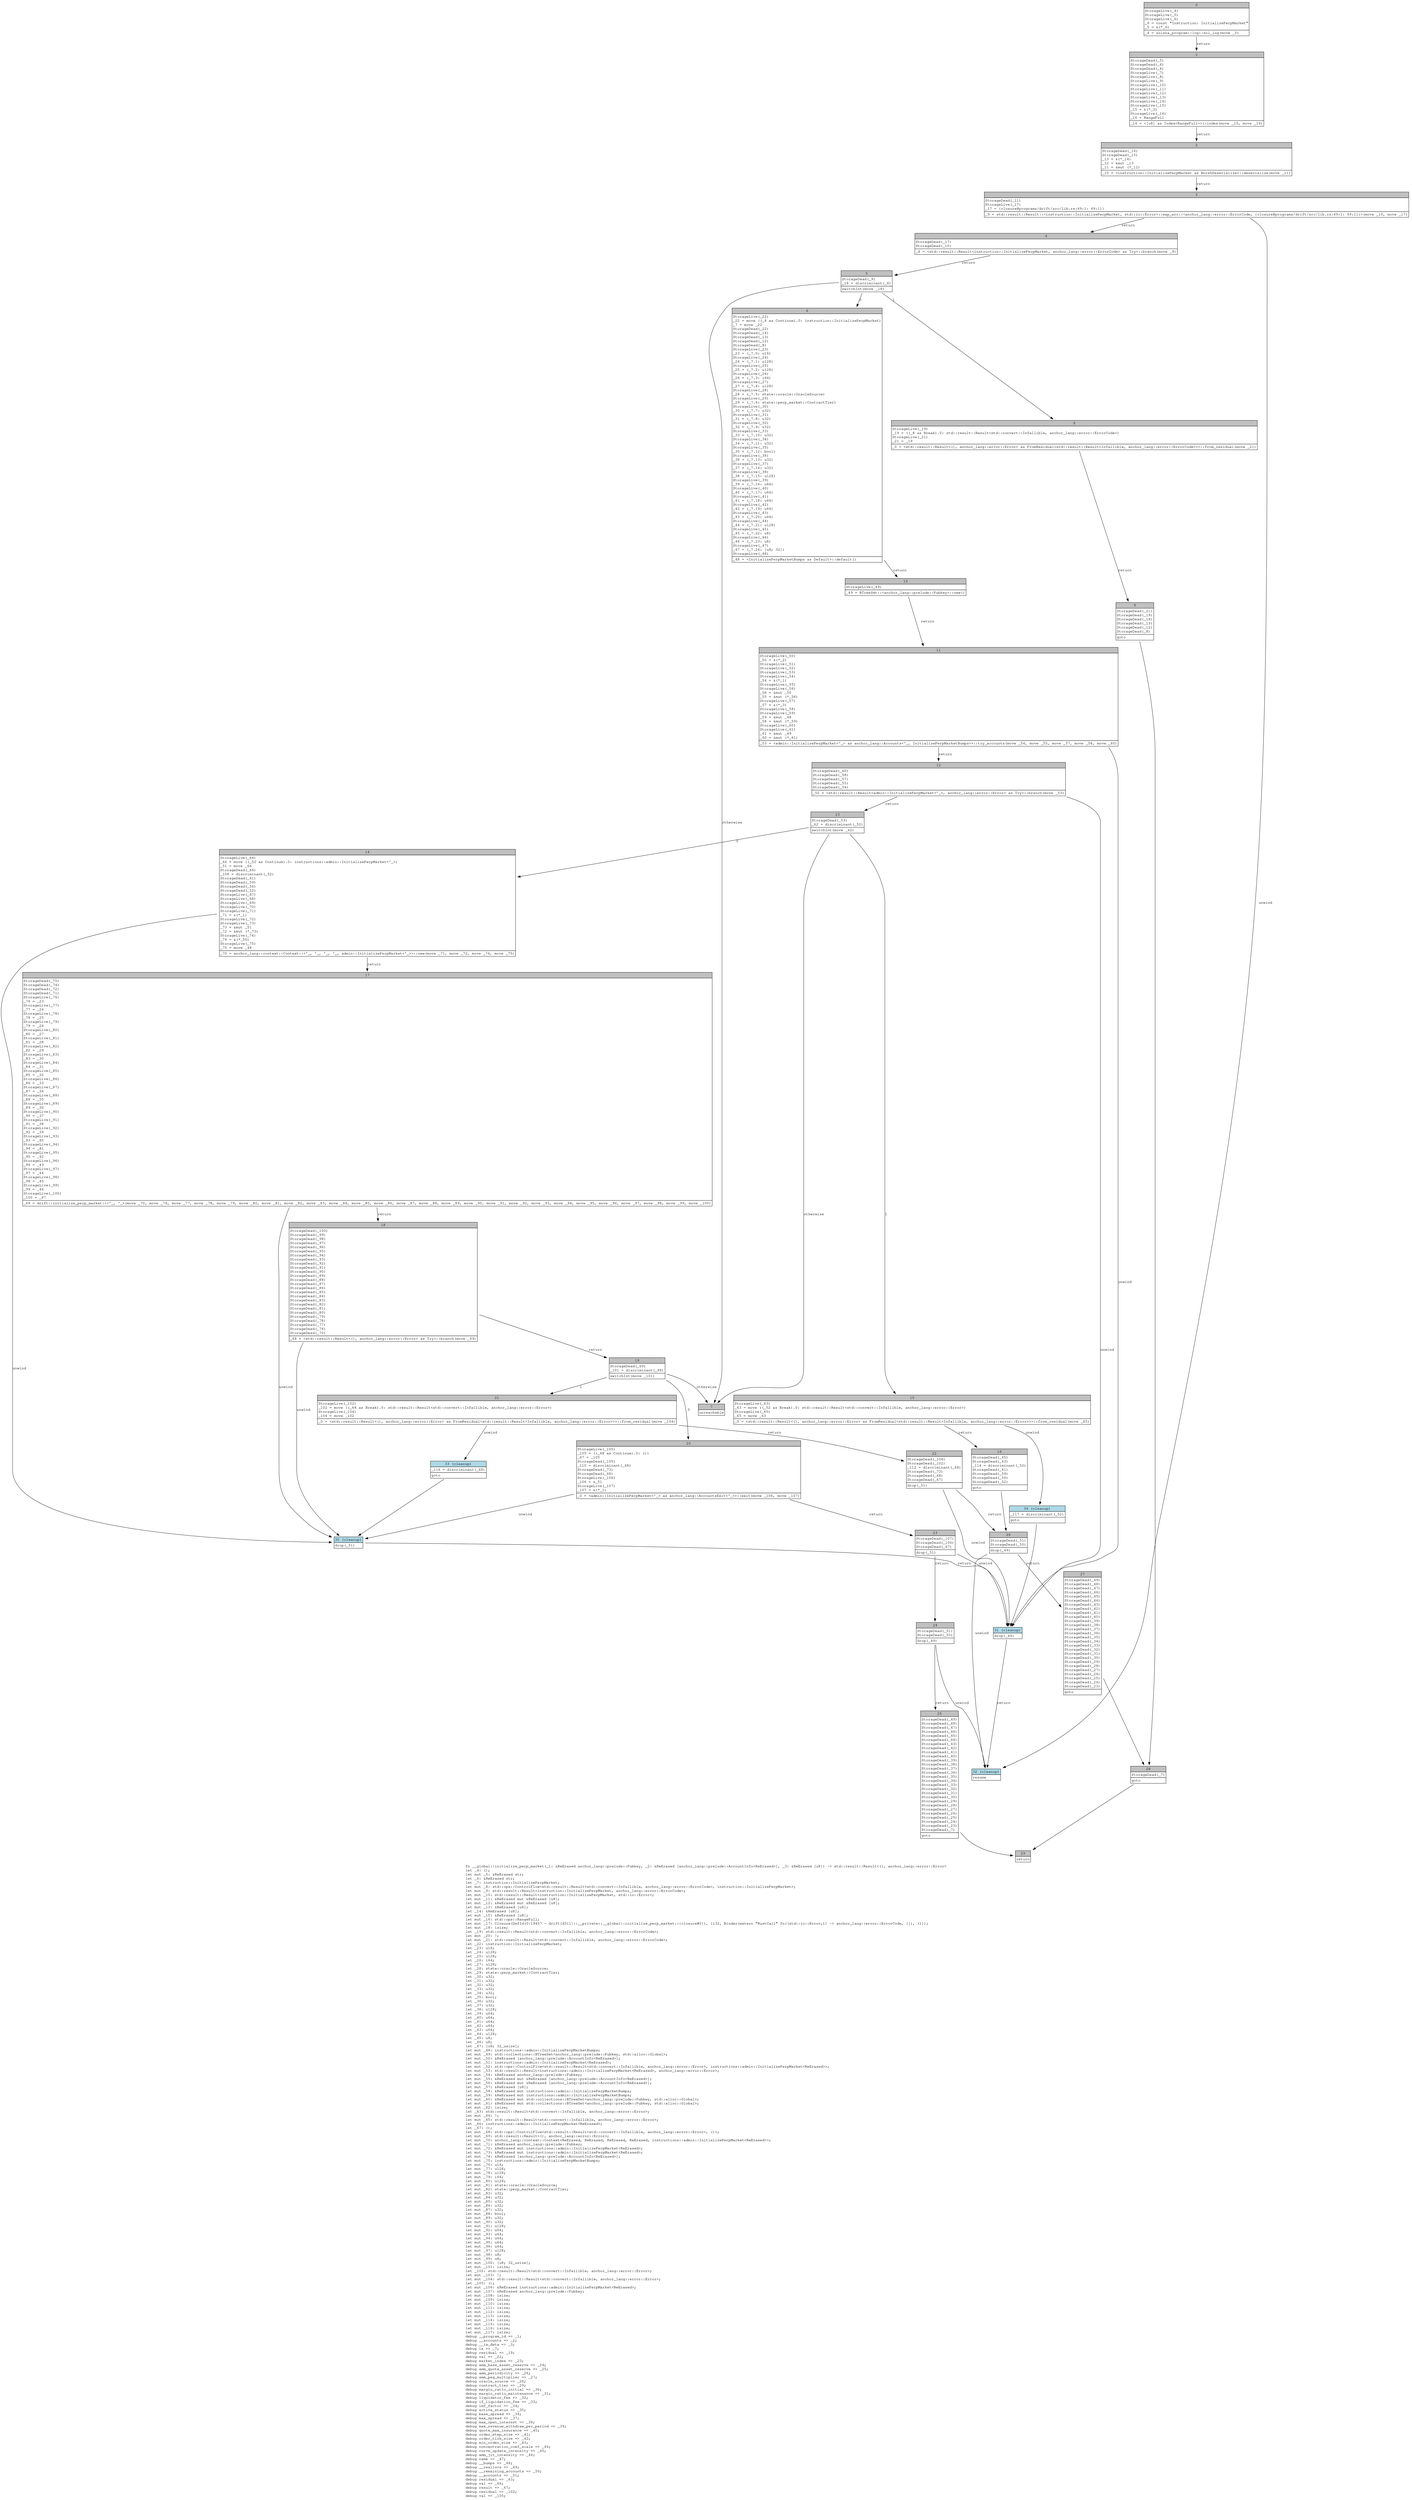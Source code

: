 digraph Mir_0_19455 {
    graph [fontname="Courier, monospace"];
    node [fontname="Courier, monospace"];
    edge [fontname="Courier, monospace"];
    label=<fn __global::initialize_perp_market(_1: &amp;ReErased anchor_lang::prelude::Pubkey, _2: &amp;ReErased [anchor_lang::prelude::AccountInfo&lt;ReErased&gt;], _3: &amp;ReErased [u8]) -&gt; std::result::Result&lt;(), anchor_lang::error::Error&gt;<br align="left"/>let _4: ();<br align="left"/>let mut _5: &amp;ReErased str;<br align="left"/>let _6: &amp;ReErased str;<br align="left"/>let _7: instruction::InitializePerpMarket;<br align="left"/>let mut _8: std::ops::ControlFlow&lt;std::result::Result&lt;std::convert::Infallible, anchor_lang::error::ErrorCode&gt;, instruction::InitializePerpMarket&gt;;<br align="left"/>let mut _9: std::result::Result&lt;instruction::InitializePerpMarket, anchor_lang::error::ErrorCode&gt;;<br align="left"/>let mut _10: std::result::Result&lt;instruction::InitializePerpMarket, std::io::Error&gt;;<br align="left"/>let mut _11: &amp;ReErased mut &amp;ReErased [u8];<br align="left"/>let mut _12: &amp;ReErased mut &amp;ReErased [u8];<br align="left"/>let mut _13: &amp;ReErased [u8];<br align="left"/>let _14: &amp;ReErased [u8];<br align="left"/>let mut _15: &amp;ReErased [u8];<br align="left"/>let mut _16: std::ops::RangeFull;<br align="left"/>let mut _17: Closure(DefId(0:19457 ~ drift[d311]::__private::__global::initialize_perp_market::{closure#0}), [i32, Binder(extern &quot;RustCall&quot; fn((std::io::Error,)) -&gt; anchor_lang::error::ErrorCode, []), ()]);<br align="left"/>let mut _18: isize;<br align="left"/>let _19: std::result::Result&lt;std::convert::Infallible, anchor_lang::error::ErrorCode&gt;;<br align="left"/>let mut _20: !;<br align="left"/>let mut _21: std::result::Result&lt;std::convert::Infallible, anchor_lang::error::ErrorCode&gt;;<br align="left"/>let _22: instruction::InitializePerpMarket;<br align="left"/>let _23: u16;<br align="left"/>let _24: u128;<br align="left"/>let _25: u128;<br align="left"/>let _26: i64;<br align="left"/>let _27: u128;<br align="left"/>let _28: state::oracle::OracleSource;<br align="left"/>let _29: state::perp_market::ContractTier;<br align="left"/>let _30: u32;<br align="left"/>let _31: u32;<br align="left"/>let _32: u32;<br align="left"/>let _33: u32;<br align="left"/>let _34: u32;<br align="left"/>let _35: bool;<br align="left"/>let _36: u32;<br align="left"/>let _37: u32;<br align="left"/>let _38: u128;<br align="left"/>let _39: u64;<br align="left"/>let _40: u64;<br align="left"/>let _41: u64;<br align="left"/>let _42: u64;<br align="left"/>let _43: u64;<br align="left"/>let _44: u128;<br align="left"/>let _45: u8;<br align="left"/>let _46: u8;<br align="left"/>let _47: [u8; 32_usize];<br align="left"/>let mut _48: instructions::admin::InitializePerpMarketBumps;<br align="left"/>let mut _49: std::collections::BTreeSet&lt;anchor_lang::prelude::Pubkey, std::alloc::Global&gt;;<br align="left"/>let mut _50: &amp;ReErased [anchor_lang::prelude::AccountInfo&lt;ReErased&gt;];<br align="left"/>let mut _51: instructions::admin::InitializePerpMarket&lt;ReErased&gt;;<br align="left"/>let mut _52: std::ops::ControlFlow&lt;std::result::Result&lt;std::convert::Infallible, anchor_lang::error::Error&gt;, instructions::admin::InitializePerpMarket&lt;ReErased&gt;&gt;;<br align="left"/>let mut _53: std::result::Result&lt;instructions::admin::InitializePerpMarket&lt;ReErased&gt;, anchor_lang::error::Error&gt;;<br align="left"/>let mut _54: &amp;ReErased anchor_lang::prelude::Pubkey;<br align="left"/>let mut _55: &amp;ReErased mut &amp;ReErased [anchor_lang::prelude::AccountInfo&lt;ReErased&gt;];<br align="left"/>let mut _56: &amp;ReErased mut &amp;ReErased [anchor_lang::prelude::AccountInfo&lt;ReErased&gt;];<br align="left"/>let mut _57: &amp;ReErased [u8];<br align="left"/>let mut _58: &amp;ReErased mut instructions::admin::InitializePerpMarketBumps;<br align="left"/>let mut _59: &amp;ReErased mut instructions::admin::InitializePerpMarketBumps;<br align="left"/>let mut _60: &amp;ReErased mut std::collections::BTreeSet&lt;anchor_lang::prelude::Pubkey, std::alloc::Global&gt;;<br align="left"/>let mut _61: &amp;ReErased mut std::collections::BTreeSet&lt;anchor_lang::prelude::Pubkey, std::alloc::Global&gt;;<br align="left"/>let mut _62: isize;<br align="left"/>let _63: std::result::Result&lt;std::convert::Infallible, anchor_lang::error::Error&gt;;<br align="left"/>let mut _64: !;<br align="left"/>let mut _65: std::result::Result&lt;std::convert::Infallible, anchor_lang::error::Error&gt;;<br align="left"/>let _66: instructions::admin::InitializePerpMarket&lt;ReErased&gt;;<br align="left"/>let _67: ();<br align="left"/>let mut _68: std::ops::ControlFlow&lt;std::result::Result&lt;std::convert::Infallible, anchor_lang::error::Error&gt;, ()&gt;;<br align="left"/>let mut _69: std::result::Result&lt;(), anchor_lang::error::Error&gt;;<br align="left"/>let mut _70: anchor_lang::context::Context&lt;ReErased, ReErased, ReErased, ReErased, instructions::admin::InitializePerpMarket&lt;ReErased&gt;&gt;;<br align="left"/>let mut _71: &amp;ReErased anchor_lang::prelude::Pubkey;<br align="left"/>let mut _72: &amp;ReErased mut instructions::admin::InitializePerpMarket&lt;ReErased&gt;;<br align="left"/>let mut _73: &amp;ReErased mut instructions::admin::InitializePerpMarket&lt;ReErased&gt;;<br align="left"/>let mut _74: &amp;ReErased [anchor_lang::prelude::AccountInfo&lt;ReErased&gt;];<br align="left"/>let mut _75: instructions::admin::InitializePerpMarketBumps;<br align="left"/>let mut _76: u16;<br align="left"/>let mut _77: u128;<br align="left"/>let mut _78: u128;<br align="left"/>let mut _79: i64;<br align="left"/>let mut _80: u128;<br align="left"/>let mut _81: state::oracle::OracleSource;<br align="left"/>let mut _82: state::perp_market::ContractTier;<br align="left"/>let mut _83: u32;<br align="left"/>let mut _84: u32;<br align="left"/>let mut _85: u32;<br align="left"/>let mut _86: u32;<br align="left"/>let mut _87: u32;<br align="left"/>let mut _88: bool;<br align="left"/>let mut _89: u32;<br align="left"/>let mut _90: u32;<br align="left"/>let mut _91: u128;<br align="left"/>let mut _92: u64;<br align="left"/>let mut _93: u64;<br align="left"/>let mut _94: u64;<br align="left"/>let mut _95: u64;<br align="left"/>let mut _96: u64;<br align="left"/>let mut _97: u128;<br align="left"/>let mut _98: u8;<br align="left"/>let mut _99: u8;<br align="left"/>let mut _100: [u8; 32_usize];<br align="left"/>let mut _101: isize;<br align="left"/>let _102: std::result::Result&lt;std::convert::Infallible, anchor_lang::error::Error&gt;;<br align="left"/>let mut _103: !;<br align="left"/>let mut _104: std::result::Result&lt;std::convert::Infallible, anchor_lang::error::Error&gt;;<br align="left"/>let _105: ();<br align="left"/>let mut _106: &amp;ReErased instructions::admin::InitializePerpMarket&lt;ReErased&gt;;<br align="left"/>let mut _107: &amp;ReErased anchor_lang::prelude::Pubkey;<br align="left"/>let mut _108: isize;<br align="left"/>let mut _109: isize;<br align="left"/>let mut _110: isize;<br align="left"/>let mut _111: isize;<br align="left"/>let mut _112: isize;<br align="left"/>let mut _113: isize;<br align="left"/>let mut _114: isize;<br align="left"/>let mut _115: isize;<br align="left"/>let mut _116: isize;<br align="left"/>let mut _117: isize;<br align="left"/>debug __program_id =&gt; _1;<br align="left"/>debug __accounts =&gt; _2;<br align="left"/>debug __ix_data =&gt; _3;<br align="left"/>debug ix =&gt; _7;<br align="left"/>debug residual =&gt; _19;<br align="left"/>debug val =&gt; _22;<br align="left"/>debug market_index =&gt; _23;<br align="left"/>debug amm_base_asset_reserve =&gt; _24;<br align="left"/>debug amm_quote_asset_reserve =&gt; _25;<br align="left"/>debug amm_periodicity =&gt; _26;<br align="left"/>debug amm_peg_multiplier =&gt; _27;<br align="left"/>debug oracle_source =&gt; _28;<br align="left"/>debug contract_tier =&gt; _29;<br align="left"/>debug margin_ratio_initial =&gt; _30;<br align="left"/>debug margin_ratio_maintenance =&gt; _31;<br align="left"/>debug liquidator_fee =&gt; _32;<br align="left"/>debug if_liquidation_fee =&gt; _33;<br align="left"/>debug imf_factor =&gt; _34;<br align="left"/>debug active_status =&gt; _35;<br align="left"/>debug base_spread =&gt; _36;<br align="left"/>debug max_spread =&gt; _37;<br align="left"/>debug max_open_interest =&gt; _38;<br align="left"/>debug max_revenue_withdraw_per_period =&gt; _39;<br align="left"/>debug quote_max_insurance =&gt; _40;<br align="left"/>debug order_step_size =&gt; _41;<br align="left"/>debug order_tick_size =&gt; _42;<br align="left"/>debug min_order_size =&gt; _43;<br align="left"/>debug concentration_coef_scale =&gt; _44;<br align="left"/>debug curve_update_intensity =&gt; _45;<br align="left"/>debug amm_jit_intensity =&gt; _46;<br align="left"/>debug name =&gt; _47;<br align="left"/>debug __bumps =&gt; _48;<br align="left"/>debug __reallocs =&gt; _49;<br align="left"/>debug __remaining_accounts =&gt; _50;<br align="left"/>debug __accounts =&gt; _51;<br align="left"/>debug residual =&gt; _63;<br align="left"/>debug val =&gt; _66;<br align="left"/>debug result =&gt; _67;<br align="left"/>debug residual =&gt; _102;<br align="left"/>debug val =&gt; _105;<br align="left"/>>;
    bb0__0_19455 [shape="none", label=<<table border="0" cellborder="1" cellspacing="0"><tr><td bgcolor="gray" align="center" colspan="1">0</td></tr><tr><td align="left" balign="left">StorageLive(_4)<br/>StorageLive(_5)<br/>StorageLive(_6)<br/>_6 = const &quot;Instruction: InitializePerpMarket&quot;<br/>_5 = &amp;(*_6)<br/></td></tr><tr><td align="left">_4 = solana_program::log::sol_log(move _5)</td></tr></table>>];
    bb1__0_19455 [shape="none", label=<<table border="0" cellborder="1" cellspacing="0"><tr><td bgcolor="gray" align="center" colspan="1">1</td></tr><tr><td align="left" balign="left">StorageDead(_5)<br/>StorageDead(_6)<br/>StorageDead(_4)<br/>StorageLive(_7)<br/>StorageLive(_8)<br/>StorageLive(_9)<br/>StorageLive(_10)<br/>StorageLive(_11)<br/>StorageLive(_12)<br/>StorageLive(_13)<br/>StorageLive(_14)<br/>StorageLive(_15)<br/>_15 = &amp;(*_3)<br/>StorageLive(_16)<br/>_16 = RangeFull<br/></td></tr><tr><td align="left">_14 = &lt;[u8] as Index&lt;RangeFull&gt;&gt;::index(move _15, move _16)</td></tr></table>>];
    bb2__0_19455 [shape="none", label=<<table border="0" cellborder="1" cellspacing="0"><tr><td bgcolor="gray" align="center" colspan="1">2</td></tr><tr><td align="left" balign="left">StorageDead(_16)<br/>StorageDead(_15)<br/>_13 = &amp;(*_14)<br/>_12 = &amp;mut _13<br/>_11 = &amp;mut (*_12)<br/></td></tr><tr><td align="left">_10 = &lt;instruction::InitializePerpMarket as BorshDeserialize&gt;::deserialize(move _11)</td></tr></table>>];
    bb3__0_19455 [shape="none", label=<<table border="0" cellborder="1" cellspacing="0"><tr><td bgcolor="gray" align="center" colspan="1">3</td></tr><tr><td align="left" balign="left">StorageDead(_11)<br/>StorageLive(_17)<br/>_17 = {closure@programs/drift/src/lib.rs:69:1: 69:11}<br/></td></tr><tr><td align="left">_9 = std::result::Result::&lt;instruction::InitializePerpMarket, std::io::Error&gt;::map_err::&lt;anchor_lang::error::ErrorCode, {closure@programs/drift/src/lib.rs:69:1: 69:11}&gt;(move _10, move _17)</td></tr></table>>];
    bb4__0_19455 [shape="none", label=<<table border="0" cellborder="1" cellspacing="0"><tr><td bgcolor="gray" align="center" colspan="1">4</td></tr><tr><td align="left" balign="left">StorageDead(_17)<br/>StorageDead(_10)<br/></td></tr><tr><td align="left">_8 = &lt;std::result::Result&lt;instruction::InitializePerpMarket, anchor_lang::error::ErrorCode&gt; as Try&gt;::branch(move _9)</td></tr></table>>];
    bb5__0_19455 [shape="none", label=<<table border="0" cellborder="1" cellspacing="0"><tr><td bgcolor="gray" align="center" colspan="1">5</td></tr><tr><td align="left" balign="left">StorageDead(_9)<br/>_18 = discriminant(_8)<br/></td></tr><tr><td align="left">switchInt(move _18)</td></tr></table>>];
    bb6__0_19455 [shape="none", label=<<table border="0" cellborder="1" cellspacing="0"><tr><td bgcolor="gray" align="center" colspan="1">6</td></tr><tr><td align="left" balign="left">StorageLive(_22)<br/>_22 = move ((_8 as Continue).0: instruction::InitializePerpMarket)<br/>_7 = move _22<br/>StorageDead(_22)<br/>StorageDead(_14)<br/>StorageDead(_13)<br/>StorageDead(_12)<br/>StorageDead(_8)<br/>StorageLive(_23)<br/>_23 = (_7.0: u16)<br/>StorageLive(_24)<br/>_24 = (_7.1: u128)<br/>StorageLive(_25)<br/>_25 = (_7.2: u128)<br/>StorageLive(_26)<br/>_26 = (_7.3: i64)<br/>StorageLive(_27)<br/>_27 = (_7.4: u128)<br/>StorageLive(_28)<br/>_28 = (_7.5: state::oracle::OracleSource)<br/>StorageLive(_29)<br/>_29 = (_7.6: state::perp_market::ContractTier)<br/>StorageLive(_30)<br/>_30 = (_7.7: u32)<br/>StorageLive(_31)<br/>_31 = (_7.8: u32)<br/>StorageLive(_32)<br/>_32 = (_7.9: u32)<br/>StorageLive(_33)<br/>_33 = (_7.10: u32)<br/>StorageLive(_34)<br/>_34 = (_7.11: u32)<br/>StorageLive(_35)<br/>_35 = (_7.12: bool)<br/>StorageLive(_36)<br/>_36 = (_7.13: u32)<br/>StorageLive(_37)<br/>_37 = (_7.14: u32)<br/>StorageLive(_38)<br/>_38 = (_7.15: u128)<br/>StorageLive(_39)<br/>_39 = (_7.16: u64)<br/>StorageLive(_40)<br/>_40 = (_7.17: u64)<br/>StorageLive(_41)<br/>_41 = (_7.18: u64)<br/>StorageLive(_42)<br/>_42 = (_7.19: u64)<br/>StorageLive(_43)<br/>_43 = (_7.20: u64)<br/>StorageLive(_44)<br/>_44 = (_7.21: u128)<br/>StorageLive(_45)<br/>_45 = (_7.22: u8)<br/>StorageLive(_46)<br/>_46 = (_7.23: u8)<br/>StorageLive(_47)<br/>_47 = (_7.24: [u8; 32])<br/>StorageLive(_48)<br/></td></tr><tr><td align="left">_48 = &lt;InitializePerpMarketBumps as Default&gt;::default()</td></tr></table>>];
    bb7__0_19455 [shape="none", label=<<table border="0" cellborder="1" cellspacing="0"><tr><td bgcolor="gray" align="center" colspan="1">7</td></tr><tr><td align="left">unreachable</td></tr></table>>];
    bb8__0_19455 [shape="none", label=<<table border="0" cellborder="1" cellspacing="0"><tr><td bgcolor="gray" align="center" colspan="1">8</td></tr><tr><td align="left" balign="left">StorageLive(_19)<br/>_19 = ((_8 as Break).0: std::result::Result&lt;std::convert::Infallible, anchor_lang::error::ErrorCode&gt;)<br/>StorageLive(_21)<br/>_21 = _19<br/></td></tr><tr><td align="left">_0 = &lt;std::result::Result&lt;(), anchor_lang::error::Error&gt; as FromResidual&lt;std::result::Result&lt;Infallible, anchor_lang::error::ErrorCode&gt;&gt;&gt;::from_residual(move _21)</td></tr></table>>];
    bb9__0_19455 [shape="none", label=<<table border="0" cellborder="1" cellspacing="0"><tr><td bgcolor="gray" align="center" colspan="1">9</td></tr><tr><td align="left" balign="left">StorageDead(_21)<br/>StorageDead(_19)<br/>StorageDead(_14)<br/>StorageDead(_13)<br/>StorageDead(_12)<br/>StorageDead(_8)<br/></td></tr><tr><td align="left">goto</td></tr></table>>];
    bb10__0_19455 [shape="none", label=<<table border="0" cellborder="1" cellspacing="0"><tr><td bgcolor="gray" align="center" colspan="1">10</td></tr><tr><td align="left" balign="left">StorageLive(_49)<br/></td></tr><tr><td align="left">_49 = BTreeSet::&lt;anchor_lang::prelude::Pubkey&gt;::new()</td></tr></table>>];
    bb11__0_19455 [shape="none", label=<<table border="0" cellborder="1" cellspacing="0"><tr><td bgcolor="gray" align="center" colspan="1">11</td></tr><tr><td align="left" balign="left">StorageLive(_50)<br/>_50 = &amp;(*_2)<br/>StorageLive(_51)<br/>StorageLive(_52)<br/>StorageLive(_53)<br/>StorageLive(_54)<br/>_54 = &amp;(*_1)<br/>StorageLive(_55)<br/>StorageLive(_56)<br/>_56 = &amp;mut _50<br/>_55 = &amp;mut (*_56)<br/>StorageLive(_57)<br/>_57 = &amp;(*_3)<br/>StorageLive(_58)<br/>StorageLive(_59)<br/>_59 = &amp;mut _48<br/>_58 = &amp;mut (*_59)<br/>StorageLive(_60)<br/>StorageLive(_61)<br/>_61 = &amp;mut _49<br/>_60 = &amp;mut (*_61)<br/></td></tr><tr><td align="left">_53 = &lt;admin::InitializePerpMarket&lt;'_&gt; as anchor_lang::Accounts&lt;'_, InitializePerpMarketBumps&gt;&gt;::try_accounts(move _54, move _55, move _57, move _58, move _60)</td></tr></table>>];
    bb12__0_19455 [shape="none", label=<<table border="0" cellborder="1" cellspacing="0"><tr><td bgcolor="gray" align="center" colspan="1">12</td></tr><tr><td align="left" balign="left">StorageDead(_60)<br/>StorageDead(_58)<br/>StorageDead(_57)<br/>StorageDead(_55)<br/>StorageDead(_54)<br/></td></tr><tr><td align="left">_52 = &lt;std::result::Result&lt;admin::InitializePerpMarket&lt;'_&gt;, anchor_lang::error::Error&gt; as Try&gt;::branch(move _53)</td></tr></table>>];
    bb13__0_19455 [shape="none", label=<<table border="0" cellborder="1" cellspacing="0"><tr><td bgcolor="gray" align="center" colspan="1">13</td></tr><tr><td align="left" balign="left">StorageDead(_53)<br/>_62 = discriminant(_52)<br/></td></tr><tr><td align="left">switchInt(move _62)</td></tr></table>>];
    bb14__0_19455 [shape="none", label=<<table border="0" cellborder="1" cellspacing="0"><tr><td bgcolor="gray" align="center" colspan="1">14</td></tr><tr><td align="left" balign="left">StorageLive(_66)<br/>_66 = move ((_52 as Continue).0: instructions::admin::InitializePerpMarket&lt;'_&gt;)<br/>_51 = move _66<br/>StorageDead(_66)<br/>_108 = discriminant(_52)<br/>StorageDead(_61)<br/>StorageDead(_59)<br/>StorageDead(_56)<br/>StorageDead(_52)<br/>StorageLive(_67)<br/>StorageLive(_68)<br/>StorageLive(_69)<br/>StorageLive(_70)<br/>StorageLive(_71)<br/>_71 = &amp;(*_1)<br/>StorageLive(_72)<br/>StorageLive(_73)<br/>_73 = &amp;mut _51<br/>_72 = &amp;mut (*_73)<br/>StorageLive(_74)<br/>_74 = &amp;(*_50)<br/>StorageLive(_75)<br/>_75 = move _48<br/></td></tr><tr><td align="left">_70 = anchor_lang::context::Context::&lt;'_, '_, '_, '_, admin::InitializePerpMarket&lt;'_&gt;&gt;::new(move _71, move _72, move _74, move _75)</td></tr></table>>];
    bb15__0_19455 [shape="none", label=<<table border="0" cellborder="1" cellspacing="0"><tr><td bgcolor="gray" align="center" colspan="1">15</td></tr><tr><td align="left" balign="left">StorageLive(_63)<br/>_63 = move ((_52 as Break).0: std::result::Result&lt;std::convert::Infallible, anchor_lang::error::Error&gt;)<br/>StorageLive(_65)<br/>_65 = move _63<br/></td></tr><tr><td align="left">_0 = &lt;std::result::Result&lt;(), anchor_lang::error::Error&gt; as FromResidual&lt;std::result::Result&lt;Infallible, anchor_lang::error::Error&gt;&gt;&gt;::from_residual(move _65)</td></tr></table>>];
    bb16__0_19455 [shape="none", label=<<table border="0" cellborder="1" cellspacing="0"><tr><td bgcolor="gray" align="center" colspan="1">16</td></tr><tr><td align="left" balign="left">StorageDead(_65)<br/>StorageDead(_63)<br/>_114 = discriminant(_52)<br/>StorageDead(_61)<br/>StorageDead(_59)<br/>StorageDead(_56)<br/>StorageDead(_52)<br/></td></tr><tr><td align="left">goto</td></tr></table>>];
    bb17__0_19455 [shape="none", label=<<table border="0" cellborder="1" cellspacing="0"><tr><td bgcolor="gray" align="center" colspan="1">17</td></tr><tr><td align="left" balign="left">StorageDead(_75)<br/>StorageDead(_74)<br/>StorageDead(_72)<br/>StorageDead(_71)<br/>StorageLive(_76)<br/>_76 = _23<br/>StorageLive(_77)<br/>_77 = _24<br/>StorageLive(_78)<br/>_78 = _25<br/>StorageLive(_79)<br/>_79 = _26<br/>StorageLive(_80)<br/>_80 = _27<br/>StorageLive(_81)<br/>_81 = _28<br/>StorageLive(_82)<br/>_82 = _29<br/>StorageLive(_83)<br/>_83 = _30<br/>StorageLive(_84)<br/>_84 = _31<br/>StorageLive(_85)<br/>_85 = _32<br/>StorageLive(_86)<br/>_86 = _33<br/>StorageLive(_87)<br/>_87 = _34<br/>StorageLive(_88)<br/>_88 = _35<br/>StorageLive(_89)<br/>_89 = _36<br/>StorageLive(_90)<br/>_90 = _37<br/>StorageLive(_91)<br/>_91 = _38<br/>StorageLive(_92)<br/>_92 = _39<br/>StorageLive(_93)<br/>_93 = _40<br/>StorageLive(_94)<br/>_94 = _41<br/>StorageLive(_95)<br/>_95 = _42<br/>StorageLive(_96)<br/>_96 = _43<br/>StorageLive(_97)<br/>_97 = _44<br/>StorageLive(_98)<br/>_98 = _45<br/>StorageLive(_99)<br/>_99 = _46<br/>StorageLive(_100)<br/>_100 = _47<br/></td></tr><tr><td align="left">_69 = drift::initialize_perp_market::&lt;'_, '_&gt;(move _70, move _76, move _77, move _78, move _79, move _80, move _81, move _82, move _83, move _84, move _85, move _86, move _87, move _88, move _89, move _90, move _91, move _92, move _93, move _94, move _95, move _96, move _97, move _98, move _99, move _100)</td></tr></table>>];
    bb18__0_19455 [shape="none", label=<<table border="0" cellborder="1" cellspacing="0"><tr><td bgcolor="gray" align="center" colspan="1">18</td></tr><tr><td align="left" balign="left">StorageDead(_100)<br/>StorageDead(_99)<br/>StorageDead(_98)<br/>StorageDead(_97)<br/>StorageDead(_96)<br/>StorageDead(_95)<br/>StorageDead(_94)<br/>StorageDead(_93)<br/>StorageDead(_92)<br/>StorageDead(_91)<br/>StorageDead(_90)<br/>StorageDead(_89)<br/>StorageDead(_88)<br/>StorageDead(_87)<br/>StorageDead(_86)<br/>StorageDead(_85)<br/>StorageDead(_84)<br/>StorageDead(_83)<br/>StorageDead(_82)<br/>StorageDead(_81)<br/>StorageDead(_80)<br/>StorageDead(_79)<br/>StorageDead(_78)<br/>StorageDead(_77)<br/>StorageDead(_76)<br/>StorageDead(_70)<br/></td></tr><tr><td align="left">_68 = &lt;std::result::Result&lt;(), anchor_lang::error::Error&gt; as Try&gt;::branch(move _69)</td></tr></table>>];
    bb19__0_19455 [shape="none", label=<<table border="0" cellborder="1" cellspacing="0"><tr><td bgcolor="gray" align="center" colspan="1">19</td></tr><tr><td align="left" balign="left">StorageDead(_69)<br/>_101 = discriminant(_68)<br/></td></tr><tr><td align="left">switchInt(move _101)</td></tr></table>>];
    bb20__0_19455 [shape="none", label=<<table border="0" cellborder="1" cellspacing="0"><tr><td bgcolor="gray" align="center" colspan="1">20</td></tr><tr><td align="left" balign="left">StorageLive(_105)<br/>_105 = ((_68 as Continue).0: ())<br/>_67 = _105<br/>StorageDead(_105)<br/>_110 = discriminant(_68)<br/>StorageDead(_73)<br/>StorageDead(_68)<br/>StorageLive(_106)<br/>_106 = &amp;_51<br/>StorageLive(_107)<br/>_107 = &amp;(*_1)<br/></td></tr><tr><td align="left">_0 = &lt;admin::InitializePerpMarket&lt;'_&gt; as anchor_lang::AccountsExit&lt;'_&gt;&gt;::exit(move _106, move _107)</td></tr></table>>];
    bb21__0_19455 [shape="none", label=<<table border="0" cellborder="1" cellspacing="0"><tr><td bgcolor="gray" align="center" colspan="1">21</td></tr><tr><td align="left" balign="left">StorageLive(_102)<br/>_102 = move ((_68 as Break).0: std::result::Result&lt;std::convert::Infallible, anchor_lang::error::Error&gt;)<br/>StorageLive(_104)<br/>_104 = move _102<br/></td></tr><tr><td align="left">_0 = &lt;std::result::Result&lt;(), anchor_lang::error::Error&gt; as FromResidual&lt;std::result::Result&lt;Infallible, anchor_lang::error::Error&gt;&gt;&gt;::from_residual(move _104)</td></tr></table>>];
    bb22__0_19455 [shape="none", label=<<table border="0" cellborder="1" cellspacing="0"><tr><td bgcolor="gray" align="center" colspan="1">22</td></tr><tr><td align="left" balign="left">StorageDead(_104)<br/>StorageDead(_102)<br/>_112 = discriminant(_68)<br/>StorageDead(_73)<br/>StorageDead(_68)<br/>StorageDead(_67)<br/></td></tr><tr><td align="left">drop(_51)</td></tr></table>>];
    bb23__0_19455 [shape="none", label=<<table border="0" cellborder="1" cellspacing="0"><tr><td bgcolor="gray" align="center" colspan="1">23</td></tr><tr><td align="left" balign="left">StorageDead(_107)<br/>StorageDead(_106)<br/>StorageDead(_67)<br/></td></tr><tr><td align="left">drop(_51)</td></tr></table>>];
    bb24__0_19455 [shape="none", label=<<table border="0" cellborder="1" cellspacing="0"><tr><td bgcolor="gray" align="center" colspan="1">24</td></tr><tr><td align="left" balign="left">StorageDead(_51)<br/>StorageDead(_50)<br/></td></tr><tr><td align="left">drop(_49)</td></tr></table>>];
    bb25__0_19455 [shape="none", label=<<table border="0" cellborder="1" cellspacing="0"><tr><td bgcolor="gray" align="center" colspan="1">25</td></tr><tr><td align="left" balign="left">StorageDead(_49)<br/>StorageDead(_48)<br/>StorageDead(_47)<br/>StorageDead(_46)<br/>StorageDead(_45)<br/>StorageDead(_44)<br/>StorageDead(_43)<br/>StorageDead(_42)<br/>StorageDead(_41)<br/>StorageDead(_40)<br/>StorageDead(_39)<br/>StorageDead(_38)<br/>StorageDead(_37)<br/>StorageDead(_36)<br/>StorageDead(_35)<br/>StorageDead(_34)<br/>StorageDead(_33)<br/>StorageDead(_32)<br/>StorageDead(_31)<br/>StorageDead(_30)<br/>StorageDead(_29)<br/>StorageDead(_28)<br/>StorageDead(_27)<br/>StorageDead(_26)<br/>StorageDead(_25)<br/>StorageDead(_24)<br/>StorageDead(_23)<br/>StorageDead(_7)<br/></td></tr><tr><td align="left">goto</td></tr></table>>];
    bb26__0_19455 [shape="none", label=<<table border="0" cellborder="1" cellspacing="0"><tr><td bgcolor="gray" align="center" colspan="1">26</td></tr><tr><td align="left" balign="left">StorageDead(_51)<br/>StorageDead(_50)<br/></td></tr><tr><td align="left">drop(_49)</td></tr></table>>];
    bb27__0_19455 [shape="none", label=<<table border="0" cellborder="1" cellspacing="0"><tr><td bgcolor="gray" align="center" colspan="1">27</td></tr><tr><td align="left" balign="left">StorageDead(_49)<br/>StorageDead(_48)<br/>StorageDead(_47)<br/>StorageDead(_46)<br/>StorageDead(_45)<br/>StorageDead(_44)<br/>StorageDead(_43)<br/>StorageDead(_42)<br/>StorageDead(_41)<br/>StorageDead(_40)<br/>StorageDead(_39)<br/>StorageDead(_38)<br/>StorageDead(_37)<br/>StorageDead(_36)<br/>StorageDead(_35)<br/>StorageDead(_34)<br/>StorageDead(_33)<br/>StorageDead(_32)<br/>StorageDead(_31)<br/>StorageDead(_30)<br/>StorageDead(_29)<br/>StorageDead(_28)<br/>StorageDead(_27)<br/>StorageDead(_26)<br/>StorageDead(_25)<br/>StorageDead(_24)<br/>StorageDead(_23)<br/></td></tr><tr><td align="left">goto</td></tr></table>>];
    bb28__0_19455 [shape="none", label=<<table border="0" cellborder="1" cellspacing="0"><tr><td bgcolor="gray" align="center" colspan="1">28</td></tr><tr><td align="left" balign="left">StorageDead(_7)<br/></td></tr><tr><td align="left">goto</td></tr></table>>];
    bb29__0_19455 [shape="none", label=<<table border="0" cellborder="1" cellspacing="0"><tr><td bgcolor="gray" align="center" colspan="1">29</td></tr><tr><td align="left">return</td></tr></table>>];
    bb30__0_19455 [shape="none", label=<<table border="0" cellborder="1" cellspacing="0"><tr><td bgcolor="lightblue" align="center" colspan="1">30 (cleanup)</td></tr><tr><td align="left">drop(_51)</td></tr></table>>];
    bb31__0_19455 [shape="none", label=<<table border="0" cellborder="1" cellspacing="0"><tr><td bgcolor="lightblue" align="center" colspan="1">31 (cleanup)</td></tr><tr><td align="left">drop(_49)</td></tr></table>>];
    bb32__0_19455 [shape="none", label=<<table border="0" cellborder="1" cellspacing="0"><tr><td bgcolor="lightblue" align="center" colspan="1">32 (cleanup)</td></tr><tr><td align="left">resume</td></tr></table>>];
    bb33__0_19455 [shape="none", label=<<table border="0" cellborder="1" cellspacing="0"><tr><td bgcolor="lightblue" align="center" colspan="1">33 (cleanup)</td></tr><tr><td align="left" balign="left">_116 = discriminant(_68)<br/></td></tr><tr><td align="left">goto</td></tr></table>>];
    bb34__0_19455 [shape="none", label=<<table border="0" cellborder="1" cellspacing="0"><tr><td bgcolor="lightblue" align="center" colspan="1">34 (cleanup)</td></tr><tr><td align="left" balign="left">_117 = discriminant(_52)<br/></td></tr><tr><td align="left">goto</td></tr></table>>];
    bb0__0_19455 -> bb1__0_19455 [label="return"];
    bb1__0_19455 -> bb2__0_19455 [label="return"];
    bb2__0_19455 -> bb3__0_19455 [label="return"];
    bb3__0_19455 -> bb4__0_19455 [label="return"];
    bb3__0_19455 -> bb32__0_19455 [label="unwind"];
    bb4__0_19455 -> bb5__0_19455 [label="return"];
    bb5__0_19455 -> bb6__0_19455 [label="0"];
    bb5__0_19455 -> bb8__0_19455 [label="1"];
    bb5__0_19455 -> bb7__0_19455 [label="otherwise"];
    bb6__0_19455 -> bb10__0_19455 [label="return"];
    bb8__0_19455 -> bb9__0_19455 [label="return"];
    bb9__0_19455 -> bb28__0_19455 [label=""];
    bb10__0_19455 -> bb11__0_19455 [label="return"];
    bb11__0_19455 -> bb12__0_19455 [label="return"];
    bb11__0_19455 -> bb31__0_19455 [label="unwind"];
    bb12__0_19455 -> bb13__0_19455 [label="return"];
    bb12__0_19455 -> bb31__0_19455 [label="unwind"];
    bb13__0_19455 -> bb14__0_19455 [label="0"];
    bb13__0_19455 -> bb15__0_19455 [label="1"];
    bb13__0_19455 -> bb7__0_19455 [label="otherwise"];
    bb14__0_19455 -> bb17__0_19455 [label="return"];
    bb14__0_19455 -> bb30__0_19455 [label="unwind"];
    bb15__0_19455 -> bb16__0_19455 [label="return"];
    bb15__0_19455 -> bb34__0_19455 [label="unwind"];
    bb16__0_19455 -> bb26__0_19455 [label=""];
    bb17__0_19455 -> bb18__0_19455 [label="return"];
    bb17__0_19455 -> bb30__0_19455 [label="unwind"];
    bb18__0_19455 -> bb19__0_19455 [label="return"];
    bb18__0_19455 -> bb30__0_19455 [label="unwind"];
    bb19__0_19455 -> bb20__0_19455 [label="0"];
    bb19__0_19455 -> bb21__0_19455 [label="1"];
    bb19__0_19455 -> bb7__0_19455 [label="otherwise"];
    bb20__0_19455 -> bb23__0_19455 [label="return"];
    bb20__0_19455 -> bb30__0_19455 [label="unwind"];
    bb21__0_19455 -> bb22__0_19455 [label="return"];
    bb21__0_19455 -> bb33__0_19455 [label="unwind"];
    bb22__0_19455 -> bb26__0_19455 [label="return"];
    bb22__0_19455 -> bb31__0_19455 [label="unwind"];
    bb23__0_19455 -> bb24__0_19455 [label="return"];
    bb23__0_19455 -> bb31__0_19455 [label="unwind"];
    bb24__0_19455 -> bb25__0_19455 [label="return"];
    bb24__0_19455 -> bb32__0_19455 [label="unwind"];
    bb25__0_19455 -> bb29__0_19455 [label=""];
    bb26__0_19455 -> bb27__0_19455 [label="return"];
    bb26__0_19455 -> bb32__0_19455 [label="unwind"];
    bb27__0_19455 -> bb28__0_19455 [label=""];
    bb28__0_19455 -> bb29__0_19455 [label=""];
    bb30__0_19455 -> bb31__0_19455 [label="return"];
    bb31__0_19455 -> bb32__0_19455 [label="return"];
    bb33__0_19455 -> bb30__0_19455 [label=""];
    bb34__0_19455 -> bb31__0_19455 [label=""];
}
